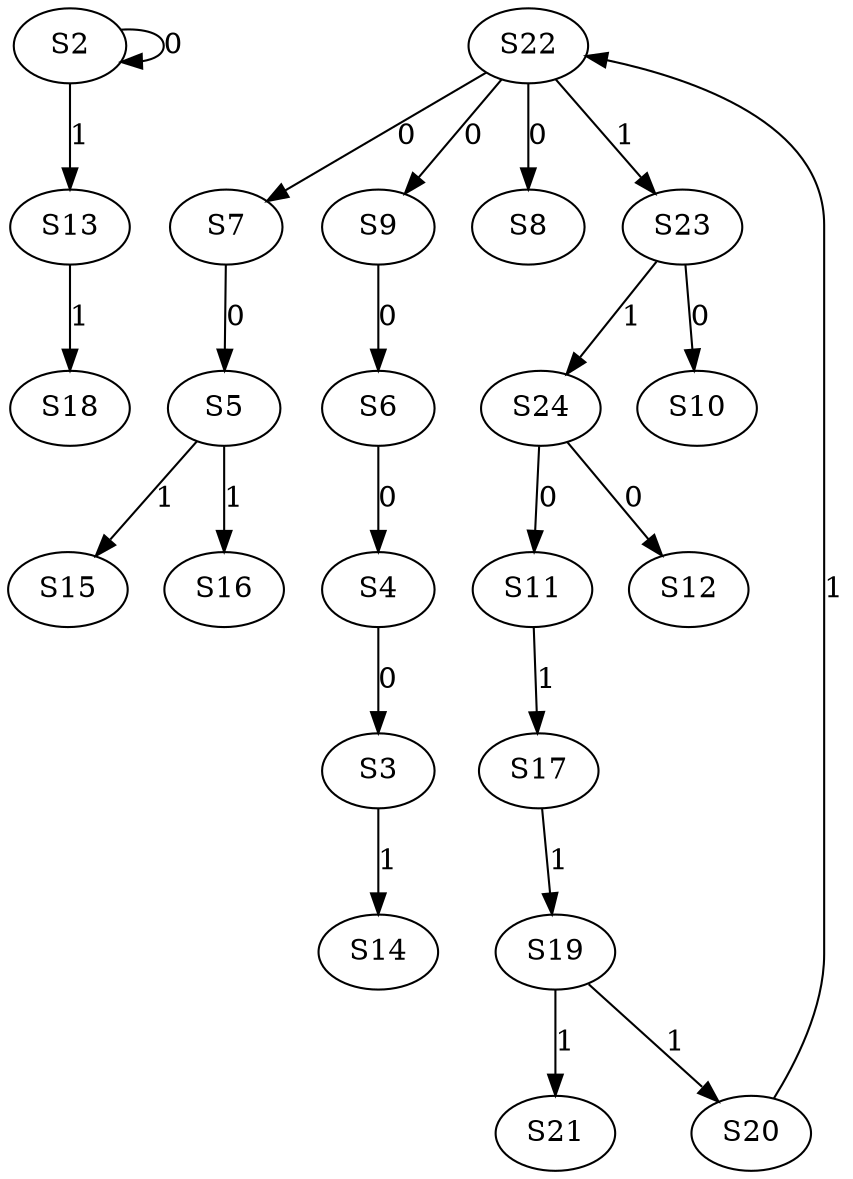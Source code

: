 strict digraph {
	S2 -> S2 [ label = 0 ];
	S4 -> S3 [ label = 0 ];
	S6 -> S4 [ label = 0 ];
	S7 -> S5 [ label = 0 ];
	S9 -> S6 [ label = 0 ];
	S22 -> S7 [ label = 0 ];
	S22 -> S8 [ label = 0 ];
	S22 -> S9 [ label = 0 ];
	S23 -> S10 [ label = 0 ];
	S24 -> S11 [ label = 0 ];
	S24 -> S12 [ label = 0 ];
	S2 -> S13 [ label = 1 ];
	S3 -> S14 [ label = 1 ];
	S5 -> S15 [ label = 1 ];
	S5 -> S16 [ label = 1 ];
	S11 -> S17 [ label = 1 ];
	S13 -> S18 [ label = 1 ];
	S17 -> S19 [ label = 1 ];
	S19 -> S20 [ label = 1 ];
	S19 -> S21 [ label = 1 ];
	S20 -> S22 [ label = 1 ];
	S22 -> S23 [ label = 1 ];
	S23 -> S24 [ label = 1 ];
}